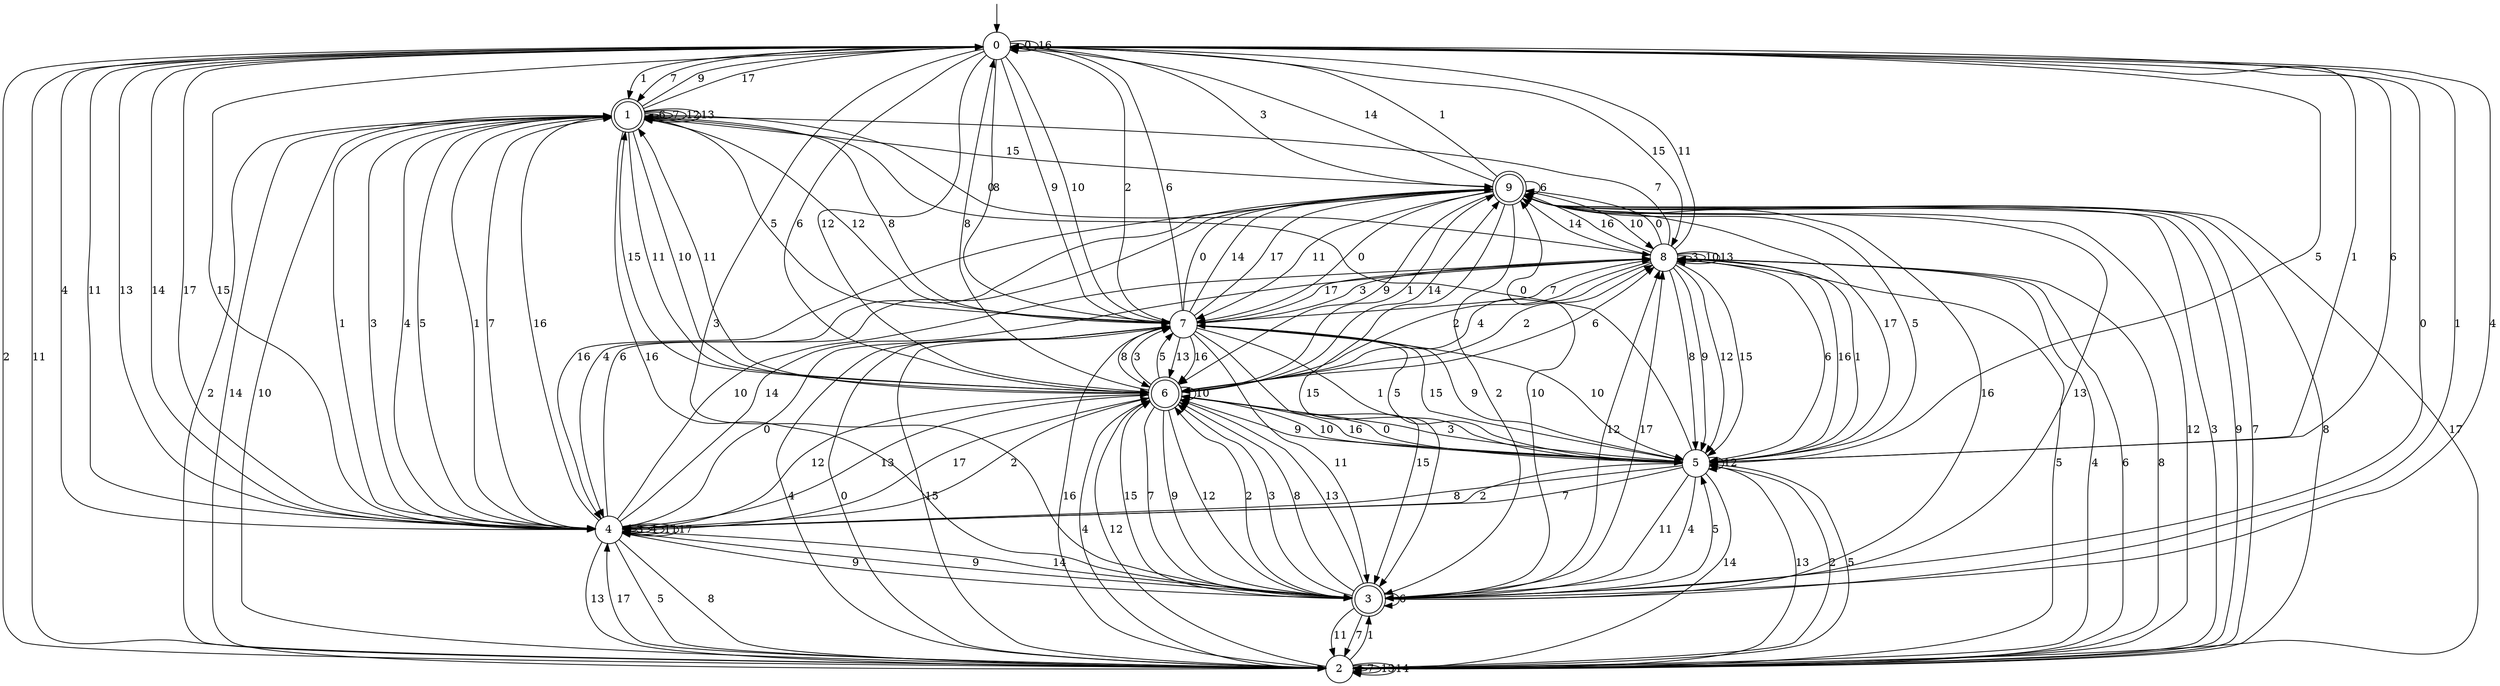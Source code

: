 digraph g {

	s0 [shape="circle" label="0"];
	s1 [shape="doublecircle" label="1"];
	s2 [shape="circle" label="2"];
	s3 [shape="doublecircle" label="3"];
	s4 [shape="circle" label="4"];
	s5 [shape="circle" label="5"];
	s6 [shape="doublecircle" label="6"];
	s7 [shape="circle" label="7"];
	s8 [shape="circle" label="8"];
	s9 [shape="doublecircle" label="9"];
	s0 -> s0 [label="0"];
	s0 -> s1 [label="1"];
	s0 -> s2 [label="2"];
	s0 -> s3 [label="3"];
	s0 -> s4 [label="4"];
	s0 -> s5 [label="5"];
	s0 -> s6 [label="6"];
	s0 -> s1 [label="7"];
	s0 -> s7 [label="8"];
	s0 -> s7 [label="9"];
	s0 -> s7 [label="10"];
	s0 -> s4 [label="11"];
	s0 -> s6 [label="12"];
	s0 -> s4 [label="13"];
	s0 -> s4 [label="14"];
	s0 -> s8 [label="15"];
	s0 -> s0 [label="16"];
	s0 -> s4 [label="17"];
	s1 -> s8 [label="0"];
	s1 -> s4 [label="1"];
	s1 -> s2 [label="2"];
	s1 -> s4 [label="3"];
	s1 -> s4 [label="4"];
	s1 -> s4 [label="5"];
	s1 -> s1 [label="6"];
	s1 -> s1 [label="7"];
	s1 -> s7 [label="8"];
	s1 -> s0 [label="9"];
	s1 -> s6 [label="10"];
	s1 -> s6 [label="11"];
	s1 -> s1 [label="12"];
	s1 -> s1 [label="13"];
	s1 -> s2 [label="14"];
	s1 -> s9 [label="15"];
	s1 -> s3 [label="16"];
	s1 -> s0 [label="17"];
	s2 -> s7 [label="0"];
	s2 -> s3 [label="1"];
	s2 -> s5 [label="2"];
	s2 -> s9 [label="3"];
	s2 -> s8 [label="4"];
	s2 -> s5 [label="5"];
	s2 -> s8 [label="6"];
	s2 -> s2 [label="7"];
	s2 -> s8 [label="8"];
	s2 -> s9 [label="9"];
	s2 -> s1 [label="10"];
	s2 -> s0 [label="11"];
	s2 -> s6 [label="12"];
	s2 -> s2 [label="13"];
	s2 -> s2 [label="14"];
	s2 -> s7 [label="15"];
	s2 -> s7 [label="16"];
	s2 -> s4 [label="17"];
	s3 -> s0 [label="0"];
	s3 -> s0 [label="1"];
	s3 -> s6 [label="2"];
	s3 -> s6 [label="3"];
	s3 -> s0 [label="4"];
	s3 -> s5 [label="5"];
	s3 -> s3 [label="6"];
	s3 -> s2 [label="7"];
	s3 -> s6 [label="8"];
	s3 -> s4 [label="9"];
	s3 -> s9 [label="10"];
	s3 -> s2 [label="11"];
	s3 -> s8 [label="12"];
	s3 -> s6 [label="13"];
	s3 -> s4 [label="14"];
	s3 -> s6 [label="15"];
	s3 -> s9 [label="16"];
	s3 -> s8 [label="17"];
	s4 -> s7 [label="0"];
	s4 -> s1 [label="1"];
	s4 -> s6 [label="2"];
	s4 -> s4 [label="3"];
	s4 -> s4 [label="4"];
	s4 -> s2 [label="5"];
	s4 -> s9 [label="6"];
	s4 -> s1 [label="7"];
	s4 -> s2 [label="8"];
	s4 -> s3 [label="9"];
	s4 -> s8 [label="10"];
	s4 -> s4 [label="11"];
	s4 -> s6 [label="12"];
	s4 -> s2 [label="13"];
	s4 -> s8 [label="14"];
	s4 -> s0 [label="15"];
	s4 -> s1 [label="16"];
	s4 -> s4 [label="17"];
	s5 -> s1 [label="0"];
	s5 -> s0 [label="1"];
	s5 -> s4 [label="2"];
	s5 -> s6 [label="3"];
	s5 -> s3 [label="4"];
	s5 -> s7 [label="5"];
	s5 -> s0 [label="6"];
	s5 -> s4 [label="7"];
	s5 -> s4 [label="8"];
	s5 -> s6 [label="9"];
	s5 -> s6 [label="10"];
	s5 -> s3 [label="11"];
	s5 -> s5 [label="12"];
	s5 -> s2 [label="13"];
	s5 -> s2 [label="14"];
	s5 -> s7 [label="15"];
	s5 -> s8 [label="16"];
	s5 -> s9 [label="17"];
	s6 -> s5 [label="0"];
	s6 -> s9 [label="1"];
	s6 -> s8 [label="2"];
	s6 -> s7 [label="3"];
	s6 -> s2 [label="4"];
	s6 -> s7 [label="5"];
	s6 -> s8 [label="6"];
	s6 -> s3 [label="7"];
	s6 -> s0 [label="8"];
	s6 -> s3 [label="9"];
	s6 -> s6 [label="10"];
	s6 -> s1 [label="11"];
	s6 -> s3 [label="12"];
	s6 -> s4 [label="13"];
	s6 -> s9 [label="14"];
	s6 -> s1 [label="15"];
	s6 -> s5 [label="16"];
	s6 -> s4 [label="17"];
	s7 -> s9 [label="0"];
	s7 -> s5 [label="1"];
	s7 -> s0 [label="2"];
	s7 -> s8 [label="3"];
	s7 -> s2 [label="4"];
	s7 -> s1 [label="5"];
	s7 -> s0 [label="6"];
	s7 -> s8 [label="7"];
	s7 -> s6 [label="8"];
	s7 -> s5 [label="9"];
	s7 -> s5 [label="10"];
	s7 -> s3 [label="11"];
	s7 -> s1 [label="12"];
	s7 -> s6 [label="13"];
	s7 -> s9 [label="14"];
	s7 -> s3 [label="15"];
	s7 -> s6 [label="16"];
	s7 -> s9 [label="17"];
	s8 -> s9 [label="0"];
	s8 -> s5 [label="1"];
	s8 -> s6 [label="2"];
	s8 -> s8 [label="3"];
	s8 -> s6 [label="4"];
	s8 -> s2 [label="5"];
	s8 -> s5 [label="6"];
	s8 -> s1 [label="7"];
	s8 -> s5 [label="8"];
	s8 -> s5 [label="9"];
	s8 -> s8 [label="10"];
	s8 -> s0 [label="11"];
	s8 -> s5 [label="12"];
	s8 -> s8 [label="13"];
	s8 -> s9 [label="14"];
	s8 -> s5 [label="15"];
	s8 -> s9 [label="16"];
	s8 -> s7 [label="17"];
	s9 -> s7 [label="0"];
	s9 -> s0 [label="1"];
	s9 -> s3 [label="2"];
	s9 -> s0 [label="3"];
	s9 -> s4 [label="4"];
	s9 -> s5 [label="5"];
	s9 -> s9 [label="6"];
	s9 -> s2 [label="7"];
	s9 -> s2 [label="8"];
	s9 -> s6 [label="9"];
	s9 -> s8 [label="10"];
	s9 -> s7 [label="11"];
	s9 -> s2 [label="12"];
	s9 -> s3 [label="13"];
	s9 -> s0 [label="14"];
	s9 -> s3 [label="15"];
	s9 -> s4 [label="16"];
	s9 -> s2 [label="17"];

__start0 [label="" shape="none" width="0" height="0"];
__start0 -> s0;

}
